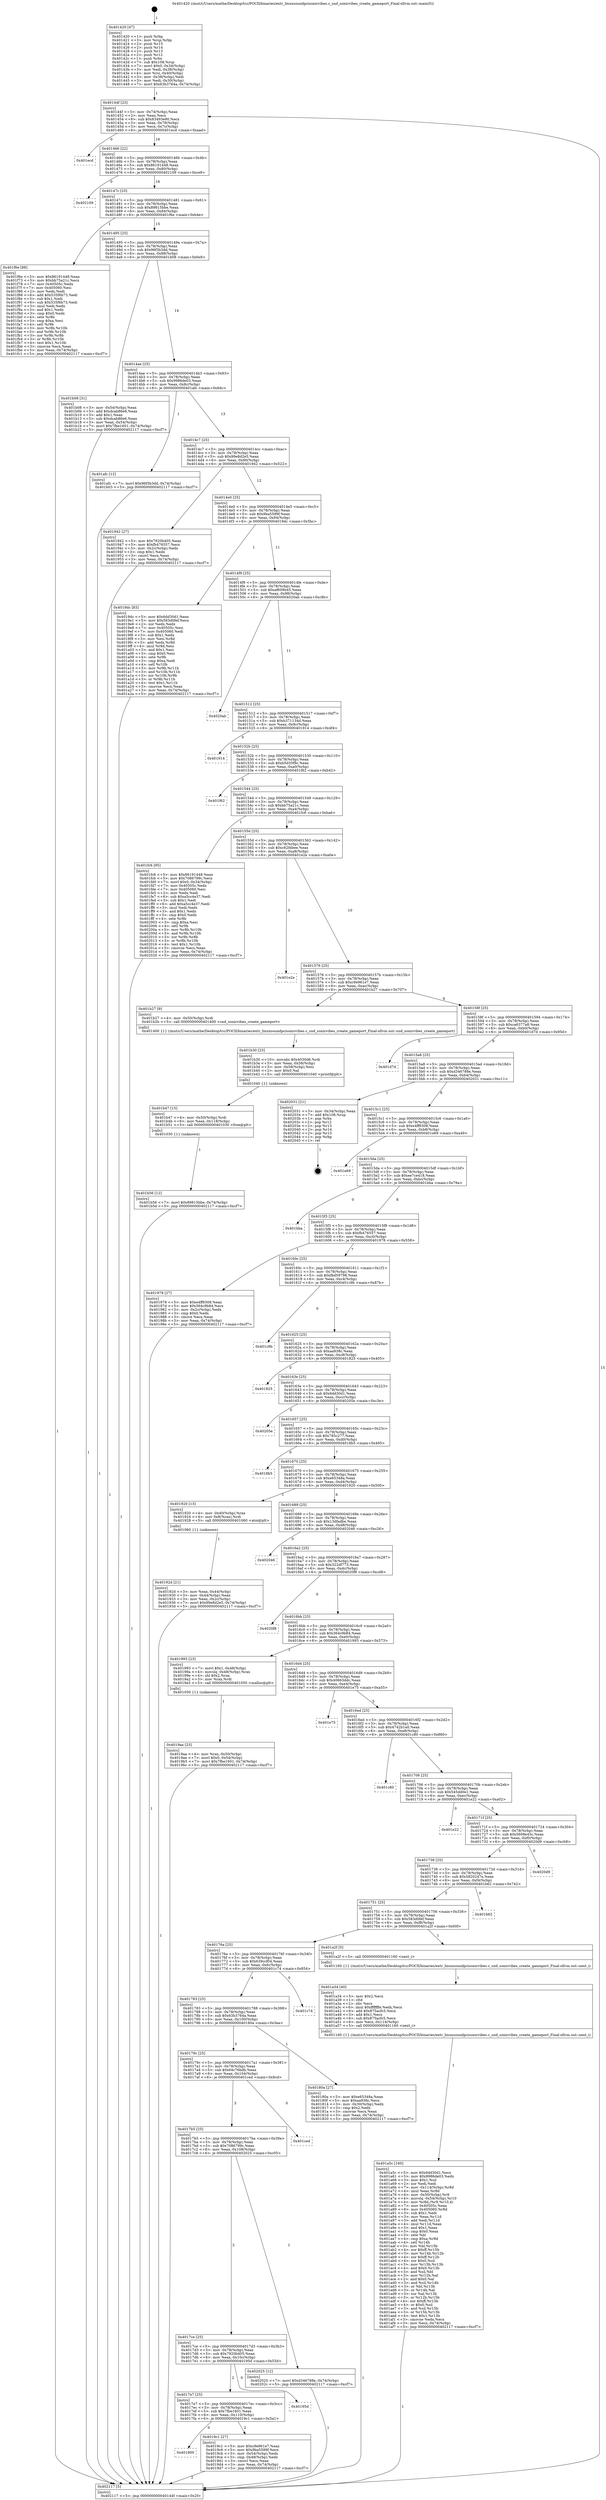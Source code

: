 digraph "0x401420" {
  label = "0x401420 (/mnt/c/Users/mathe/Desktop/tcc/POCII/binaries/extr_linuxsoundpcisonicvibes.c_snd_sonicvibes_create_gameport_Final-ollvm.out::main(0))"
  labelloc = "t"
  node[shape=record]

  Entry [label="",width=0.3,height=0.3,shape=circle,fillcolor=black,style=filled]
  "0x40144f" [label="{
     0x40144f [23]\l
     | [instrs]\l
     &nbsp;&nbsp;0x40144f \<+3\>: mov -0x74(%rbp),%eax\l
     &nbsp;&nbsp;0x401452 \<+2\>: mov %eax,%ecx\l
     &nbsp;&nbsp;0x401454 \<+6\>: sub $0x83493e90,%ecx\l
     &nbsp;&nbsp;0x40145a \<+3\>: mov %eax,-0x78(%rbp)\l
     &nbsp;&nbsp;0x40145d \<+3\>: mov %ecx,-0x7c(%rbp)\l
     &nbsp;&nbsp;0x401460 \<+6\>: je 0000000000401ecd \<main+0xaad\>\l
  }"]
  "0x401ecd" [label="{
     0x401ecd\l
  }", style=dashed]
  "0x401466" [label="{
     0x401466 [22]\l
     | [instrs]\l
     &nbsp;&nbsp;0x401466 \<+5\>: jmp 000000000040146b \<main+0x4b\>\l
     &nbsp;&nbsp;0x40146b \<+3\>: mov -0x78(%rbp),%eax\l
     &nbsp;&nbsp;0x40146e \<+5\>: sub $0x86191448,%eax\l
     &nbsp;&nbsp;0x401473 \<+3\>: mov %eax,-0x80(%rbp)\l
     &nbsp;&nbsp;0x401476 \<+6\>: je 0000000000402109 \<main+0xce9\>\l
  }"]
  Exit [label="",width=0.3,height=0.3,shape=circle,fillcolor=black,style=filled,peripheries=2]
  "0x402109" [label="{
     0x402109\l
  }", style=dashed]
  "0x40147c" [label="{
     0x40147c [25]\l
     | [instrs]\l
     &nbsp;&nbsp;0x40147c \<+5\>: jmp 0000000000401481 \<main+0x61\>\l
     &nbsp;&nbsp;0x401481 \<+3\>: mov -0x78(%rbp),%eax\l
     &nbsp;&nbsp;0x401484 \<+5\>: sub $0x89815bbe,%eax\l
     &nbsp;&nbsp;0x401489 \<+6\>: mov %eax,-0x84(%rbp)\l
     &nbsp;&nbsp;0x40148f \<+6\>: je 0000000000401f6e \<main+0xb4e\>\l
  }"]
  "0x401b56" [label="{
     0x401b56 [12]\l
     | [instrs]\l
     &nbsp;&nbsp;0x401b56 \<+7\>: movl $0x89815bbe,-0x74(%rbp)\l
     &nbsp;&nbsp;0x401b5d \<+5\>: jmp 0000000000402117 \<main+0xcf7\>\l
  }"]
  "0x401f6e" [label="{
     0x401f6e [88]\l
     | [instrs]\l
     &nbsp;&nbsp;0x401f6e \<+5\>: mov $0x86191448,%eax\l
     &nbsp;&nbsp;0x401f73 \<+5\>: mov $0xbb75a21c,%ecx\l
     &nbsp;&nbsp;0x401f78 \<+7\>: mov 0x40505c,%edx\l
     &nbsp;&nbsp;0x401f7f \<+7\>: mov 0x405060,%esi\l
     &nbsp;&nbsp;0x401f86 \<+2\>: mov %edx,%edi\l
     &nbsp;&nbsp;0x401f88 \<+6\>: add $0x535f6b73,%edi\l
     &nbsp;&nbsp;0x401f8e \<+3\>: sub $0x1,%edi\l
     &nbsp;&nbsp;0x401f91 \<+6\>: sub $0x535f6b73,%edi\l
     &nbsp;&nbsp;0x401f97 \<+3\>: imul %edi,%edx\l
     &nbsp;&nbsp;0x401f9a \<+3\>: and $0x1,%edx\l
     &nbsp;&nbsp;0x401f9d \<+3\>: cmp $0x0,%edx\l
     &nbsp;&nbsp;0x401fa0 \<+4\>: sete %r8b\l
     &nbsp;&nbsp;0x401fa4 \<+3\>: cmp $0xa,%esi\l
     &nbsp;&nbsp;0x401fa7 \<+4\>: setl %r9b\l
     &nbsp;&nbsp;0x401fab \<+3\>: mov %r8b,%r10b\l
     &nbsp;&nbsp;0x401fae \<+3\>: and %r9b,%r10b\l
     &nbsp;&nbsp;0x401fb1 \<+3\>: xor %r9b,%r8b\l
     &nbsp;&nbsp;0x401fb4 \<+3\>: or %r8b,%r10b\l
     &nbsp;&nbsp;0x401fb7 \<+4\>: test $0x1,%r10b\l
     &nbsp;&nbsp;0x401fbb \<+3\>: cmovne %ecx,%eax\l
     &nbsp;&nbsp;0x401fbe \<+3\>: mov %eax,-0x74(%rbp)\l
     &nbsp;&nbsp;0x401fc1 \<+5\>: jmp 0000000000402117 \<main+0xcf7\>\l
  }"]
  "0x401495" [label="{
     0x401495 [25]\l
     | [instrs]\l
     &nbsp;&nbsp;0x401495 \<+5\>: jmp 000000000040149a \<main+0x7a\>\l
     &nbsp;&nbsp;0x40149a \<+3\>: mov -0x78(%rbp),%eax\l
     &nbsp;&nbsp;0x40149d \<+5\>: sub $0x96f3b3dd,%eax\l
     &nbsp;&nbsp;0x4014a2 \<+6\>: mov %eax,-0x88(%rbp)\l
     &nbsp;&nbsp;0x4014a8 \<+6\>: je 0000000000401b08 \<main+0x6e8\>\l
  }"]
  "0x401b47" [label="{
     0x401b47 [15]\l
     | [instrs]\l
     &nbsp;&nbsp;0x401b47 \<+4\>: mov -0x50(%rbp),%rdi\l
     &nbsp;&nbsp;0x401b4b \<+6\>: mov %eax,-0x118(%rbp)\l
     &nbsp;&nbsp;0x401b51 \<+5\>: call 0000000000401030 \<free@plt\>\l
     | [calls]\l
     &nbsp;&nbsp;0x401030 \{1\} (unknown)\l
  }"]
  "0x401b08" [label="{
     0x401b08 [31]\l
     | [instrs]\l
     &nbsp;&nbsp;0x401b08 \<+3\>: mov -0x54(%rbp),%eax\l
     &nbsp;&nbsp;0x401b0b \<+5\>: add $0xdcab86e6,%eax\l
     &nbsp;&nbsp;0x401b10 \<+3\>: add $0x1,%eax\l
     &nbsp;&nbsp;0x401b13 \<+5\>: sub $0xdcab86e6,%eax\l
     &nbsp;&nbsp;0x401b18 \<+3\>: mov %eax,-0x54(%rbp)\l
     &nbsp;&nbsp;0x401b1b \<+7\>: movl $0x7fbe1601,-0x74(%rbp)\l
     &nbsp;&nbsp;0x401b22 \<+5\>: jmp 0000000000402117 \<main+0xcf7\>\l
  }"]
  "0x4014ae" [label="{
     0x4014ae [25]\l
     | [instrs]\l
     &nbsp;&nbsp;0x4014ae \<+5\>: jmp 00000000004014b3 \<main+0x93\>\l
     &nbsp;&nbsp;0x4014b3 \<+3\>: mov -0x78(%rbp),%eax\l
     &nbsp;&nbsp;0x4014b6 \<+5\>: sub $0x9986de03,%eax\l
     &nbsp;&nbsp;0x4014bb \<+6\>: mov %eax,-0x8c(%rbp)\l
     &nbsp;&nbsp;0x4014c1 \<+6\>: je 0000000000401afc \<main+0x6dc\>\l
  }"]
  "0x401b30" [label="{
     0x401b30 [23]\l
     | [instrs]\l
     &nbsp;&nbsp;0x401b30 \<+10\>: movabs $0x4030d6,%rdi\l
     &nbsp;&nbsp;0x401b3a \<+3\>: mov %eax,-0x58(%rbp)\l
     &nbsp;&nbsp;0x401b3d \<+3\>: mov -0x58(%rbp),%esi\l
     &nbsp;&nbsp;0x401b40 \<+2\>: mov $0x0,%al\l
     &nbsp;&nbsp;0x401b42 \<+5\>: call 0000000000401040 \<printf@plt\>\l
     | [calls]\l
     &nbsp;&nbsp;0x401040 \{1\} (unknown)\l
  }"]
  "0x401afc" [label="{
     0x401afc [12]\l
     | [instrs]\l
     &nbsp;&nbsp;0x401afc \<+7\>: movl $0x96f3b3dd,-0x74(%rbp)\l
     &nbsp;&nbsp;0x401b03 \<+5\>: jmp 0000000000402117 \<main+0xcf7\>\l
  }"]
  "0x4014c7" [label="{
     0x4014c7 [25]\l
     | [instrs]\l
     &nbsp;&nbsp;0x4014c7 \<+5\>: jmp 00000000004014cc \<main+0xac\>\l
     &nbsp;&nbsp;0x4014cc \<+3\>: mov -0x78(%rbp),%eax\l
     &nbsp;&nbsp;0x4014cf \<+5\>: sub $0x99e8d2e5,%eax\l
     &nbsp;&nbsp;0x4014d4 \<+6\>: mov %eax,-0x90(%rbp)\l
     &nbsp;&nbsp;0x4014da \<+6\>: je 0000000000401942 \<main+0x522\>\l
  }"]
  "0x401a5c" [label="{
     0x401a5c [160]\l
     | [instrs]\l
     &nbsp;&nbsp;0x401a5c \<+5\>: mov $0x6dd30d1,%ecx\l
     &nbsp;&nbsp;0x401a61 \<+5\>: mov $0x9986de03,%edx\l
     &nbsp;&nbsp;0x401a66 \<+3\>: mov $0x1,%sil\l
     &nbsp;&nbsp;0x401a69 \<+2\>: xor %edi,%edi\l
     &nbsp;&nbsp;0x401a6b \<+7\>: mov -0x114(%rbp),%r8d\l
     &nbsp;&nbsp;0x401a72 \<+4\>: imul %eax,%r8d\l
     &nbsp;&nbsp;0x401a76 \<+4\>: mov -0x50(%rbp),%r9\l
     &nbsp;&nbsp;0x401a7a \<+4\>: movslq -0x54(%rbp),%r10\l
     &nbsp;&nbsp;0x401a7e \<+4\>: mov %r8d,(%r9,%r10,4)\l
     &nbsp;&nbsp;0x401a82 \<+7\>: mov 0x40505c,%eax\l
     &nbsp;&nbsp;0x401a89 \<+8\>: mov 0x405060,%r8d\l
     &nbsp;&nbsp;0x401a91 \<+3\>: sub $0x1,%edi\l
     &nbsp;&nbsp;0x401a94 \<+3\>: mov %eax,%r11d\l
     &nbsp;&nbsp;0x401a97 \<+3\>: add %edi,%r11d\l
     &nbsp;&nbsp;0x401a9a \<+4\>: imul %r11d,%eax\l
     &nbsp;&nbsp;0x401a9e \<+3\>: and $0x1,%eax\l
     &nbsp;&nbsp;0x401aa1 \<+3\>: cmp $0x0,%eax\l
     &nbsp;&nbsp;0x401aa4 \<+3\>: sete %bl\l
     &nbsp;&nbsp;0x401aa7 \<+4\>: cmp $0xa,%r8d\l
     &nbsp;&nbsp;0x401aab \<+4\>: setl %r14b\l
     &nbsp;&nbsp;0x401aaf \<+3\>: mov %bl,%r15b\l
     &nbsp;&nbsp;0x401ab2 \<+4\>: xor $0xff,%r15b\l
     &nbsp;&nbsp;0x401ab6 \<+3\>: mov %r14b,%r12b\l
     &nbsp;&nbsp;0x401ab9 \<+4\>: xor $0xff,%r12b\l
     &nbsp;&nbsp;0x401abd \<+4\>: xor $0x0,%sil\l
     &nbsp;&nbsp;0x401ac1 \<+3\>: mov %r15b,%r13b\l
     &nbsp;&nbsp;0x401ac4 \<+4\>: and $0x0,%r13b\l
     &nbsp;&nbsp;0x401ac8 \<+3\>: and %sil,%bl\l
     &nbsp;&nbsp;0x401acb \<+3\>: mov %r12b,%al\l
     &nbsp;&nbsp;0x401ace \<+2\>: and $0x0,%al\l
     &nbsp;&nbsp;0x401ad0 \<+3\>: and %sil,%r14b\l
     &nbsp;&nbsp;0x401ad3 \<+3\>: or %bl,%r13b\l
     &nbsp;&nbsp;0x401ad6 \<+3\>: or %r14b,%al\l
     &nbsp;&nbsp;0x401ad9 \<+3\>: xor %al,%r13b\l
     &nbsp;&nbsp;0x401adc \<+3\>: or %r12b,%r15b\l
     &nbsp;&nbsp;0x401adf \<+4\>: xor $0xff,%r15b\l
     &nbsp;&nbsp;0x401ae3 \<+4\>: or $0x0,%sil\l
     &nbsp;&nbsp;0x401ae7 \<+3\>: and %sil,%r15b\l
     &nbsp;&nbsp;0x401aea \<+3\>: or %r15b,%r13b\l
     &nbsp;&nbsp;0x401aed \<+4\>: test $0x1,%r13b\l
     &nbsp;&nbsp;0x401af1 \<+3\>: cmovne %edx,%ecx\l
     &nbsp;&nbsp;0x401af4 \<+3\>: mov %ecx,-0x74(%rbp)\l
     &nbsp;&nbsp;0x401af7 \<+5\>: jmp 0000000000402117 \<main+0xcf7\>\l
  }"]
  "0x401942" [label="{
     0x401942 [27]\l
     | [instrs]\l
     &nbsp;&nbsp;0x401942 \<+5\>: mov $0x7920b405,%eax\l
     &nbsp;&nbsp;0x401947 \<+5\>: mov $0xfb476557,%ecx\l
     &nbsp;&nbsp;0x40194c \<+3\>: mov -0x2c(%rbp),%edx\l
     &nbsp;&nbsp;0x40194f \<+3\>: cmp $0x1,%edx\l
     &nbsp;&nbsp;0x401952 \<+3\>: cmovl %ecx,%eax\l
     &nbsp;&nbsp;0x401955 \<+3\>: mov %eax,-0x74(%rbp)\l
     &nbsp;&nbsp;0x401958 \<+5\>: jmp 0000000000402117 \<main+0xcf7\>\l
  }"]
  "0x4014e0" [label="{
     0x4014e0 [25]\l
     | [instrs]\l
     &nbsp;&nbsp;0x4014e0 \<+5\>: jmp 00000000004014e5 \<main+0xc5\>\l
     &nbsp;&nbsp;0x4014e5 \<+3\>: mov -0x78(%rbp),%eax\l
     &nbsp;&nbsp;0x4014e8 \<+5\>: sub $0x9ba5599f,%eax\l
     &nbsp;&nbsp;0x4014ed \<+6\>: mov %eax,-0x94(%rbp)\l
     &nbsp;&nbsp;0x4014f3 \<+6\>: je 00000000004019dc \<main+0x5bc\>\l
  }"]
  "0x401a34" [label="{
     0x401a34 [40]\l
     | [instrs]\l
     &nbsp;&nbsp;0x401a34 \<+5\>: mov $0x2,%ecx\l
     &nbsp;&nbsp;0x401a39 \<+1\>: cltd\l
     &nbsp;&nbsp;0x401a3a \<+2\>: idiv %ecx\l
     &nbsp;&nbsp;0x401a3c \<+6\>: imul $0xfffffffe,%edx,%ecx\l
     &nbsp;&nbsp;0x401a42 \<+6\>: add $0x875acfc5,%ecx\l
     &nbsp;&nbsp;0x401a48 \<+3\>: add $0x1,%ecx\l
     &nbsp;&nbsp;0x401a4b \<+6\>: sub $0x875acfc5,%ecx\l
     &nbsp;&nbsp;0x401a51 \<+6\>: mov %ecx,-0x114(%rbp)\l
     &nbsp;&nbsp;0x401a57 \<+5\>: call 0000000000401160 \<next_i\>\l
     | [calls]\l
     &nbsp;&nbsp;0x401160 \{1\} (/mnt/c/Users/mathe/Desktop/tcc/POCII/binaries/extr_linuxsoundpcisonicvibes.c_snd_sonicvibes_create_gameport_Final-ollvm.out::next_i)\l
  }"]
  "0x4019dc" [label="{
     0x4019dc [83]\l
     | [instrs]\l
     &nbsp;&nbsp;0x4019dc \<+5\>: mov $0x6dd30d1,%eax\l
     &nbsp;&nbsp;0x4019e1 \<+5\>: mov $0x583d0fef,%ecx\l
     &nbsp;&nbsp;0x4019e6 \<+2\>: xor %edx,%edx\l
     &nbsp;&nbsp;0x4019e8 \<+7\>: mov 0x40505c,%esi\l
     &nbsp;&nbsp;0x4019ef \<+7\>: mov 0x405060,%edi\l
     &nbsp;&nbsp;0x4019f6 \<+3\>: sub $0x1,%edx\l
     &nbsp;&nbsp;0x4019f9 \<+3\>: mov %esi,%r8d\l
     &nbsp;&nbsp;0x4019fc \<+3\>: add %edx,%r8d\l
     &nbsp;&nbsp;0x4019ff \<+4\>: imul %r8d,%esi\l
     &nbsp;&nbsp;0x401a03 \<+3\>: and $0x1,%esi\l
     &nbsp;&nbsp;0x401a06 \<+3\>: cmp $0x0,%esi\l
     &nbsp;&nbsp;0x401a09 \<+4\>: sete %r9b\l
     &nbsp;&nbsp;0x401a0d \<+3\>: cmp $0xa,%edi\l
     &nbsp;&nbsp;0x401a10 \<+4\>: setl %r10b\l
     &nbsp;&nbsp;0x401a14 \<+3\>: mov %r9b,%r11b\l
     &nbsp;&nbsp;0x401a17 \<+3\>: and %r10b,%r11b\l
     &nbsp;&nbsp;0x401a1a \<+3\>: xor %r10b,%r9b\l
     &nbsp;&nbsp;0x401a1d \<+3\>: or %r9b,%r11b\l
     &nbsp;&nbsp;0x401a20 \<+4\>: test $0x1,%r11b\l
     &nbsp;&nbsp;0x401a24 \<+3\>: cmovne %ecx,%eax\l
     &nbsp;&nbsp;0x401a27 \<+3\>: mov %eax,-0x74(%rbp)\l
     &nbsp;&nbsp;0x401a2a \<+5\>: jmp 0000000000402117 \<main+0xcf7\>\l
  }"]
  "0x4014f9" [label="{
     0x4014f9 [25]\l
     | [instrs]\l
     &nbsp;&nbsp;0x4014f9 \<+5\>: jmp 00000000004014fe \<main+0xde\>\l
     &nbsp;&nbsp;0x4014fe \<+3\>: mov -0x78(%rbp),%eax\l
     &nbsp;&nbsp;0x401501 \<+5\>: sub $0xaf609b45,%eax\l
     &nbsp;&nbsp;0x401506 \<+6\>: mov %eax,-0x98(%rbp)\l
     &nbsp;&nbsp;0x40150c \<+6\>: je 00000000004020ab \<main+0xc8b\>\l
  }"]
  "0x401800" [label="{
     0x401800\l
  }", style=dashed]
  "0x4020ab" [label="{
     0x4020ab\l
  }", style=dashed]
  "0x401512" [label="{
     0x401512 [25]\l
     | [instrs]\l
     &nbsp;&nbsp;0x401512 \<+5\>: jmp 0000000000401517 \<main+0xf7\>\l
     &nbsp;&nbsp;0x401517 \<+3\>: mov -0x78(%rbp),%eax\l
     &nbsp;&nbsp;0x40151a \<+5\>: sub $0xb371134d,%eax\l
     &nbsp;&nbsp;0x40151f \<+6\>: mov %eax,-0x9c(%rbp)\l
     &nbsp;&nbsp;0x401525 \<+6\>: je 0000000000401914 \<main+0x4f4\>\l
  }"]
  "0x4019c1" [label="{
     0x4019c1 [27]\l
     | [instrs]\l
     &nbsp;&nbsp;0x4019c1 \<+5\>: mov $0xc9e961e7,%eax\l
     &nbsp;&nbsp;0x4019c6 \<+5\>: mov $0x9ba5599f,%ecx\l
     &nbsp;&nbsp;0x4019cb \<+3\>: mov -0x54(%rbp),%edx\l
     &nbsp;&nbsp;0x4019ce \<+3\>: cmp -0x48(%rbp),%edx\l
     &nbsp;&nbsp;0x4019d1 \<+3\>: cmovl %ecx,%eax\l
     &nbsp;&nbsp;0x4019d4 \<+3\>: mov %eax,-0x74(%rbp)\l
     &nbsp;&nbsp;0x4019d7 \<+5\>: jmp 0000000000402117 \<main+0xcf7\>\l
  }"]
  "0x401914" [label="{
     0x401914\l
  }", style=dashed]
  "0x40152b" [label="{
     0x40152b [25]\l
     | [instrs]\l
     &nbsp;&nbsp;0x40152b \<+5\>: jmp 0000000000401530 \<main+0x110\>\l
     &nbsp;&nbsp;0x401530 \<+3\>: mov -0x78(%rbp),%eax\l
     &nbsp;&nbsp;0x401533 \<+5\>: sub $0xb5d35f9c,%eax\l
     &nbsp;&nbsp;0x401538 \<+6\>: mov %eax,-0xa0(%rbp)\l
     &nbsp;&nbsp;0x40153e \<+6\>: je 0000000000401f62 \<main+0xb42\>\l
  }"]
  "0x4017e7" [label="{
     0x4017e7 [25]\l
     | [instrs]\l
     &nbsp;&nbsp;0x4017e7 \<+5\>: jmp 00000000004017ec \<main+0x3cc\>\l
     &nbsp;&nbsp;0x4017ec \<+3\>: mov -0x78(%rbp),%eax\l
     &nbsp;&nbsp;0x4017ef \<+5\>: sub $0x7fbe1601,%eax\l
     &nbsp;&nbsp;0x4017f4 \<+6\>: mov %eax,-0x110(%rbp)\l
     &nbsp;&nbsp;0x4017fa \<+6\>: je 00000000004019c1 \<main+0x5a1\>\l
  }"]
  "0x401f62" [label="{
     0x401f62\l
  }", style=dashed]
  "0x401544" [label="{
     0x401544 [25]\l
     | [instrs]\l
     &nbsp;&nbsp;0x401544 \<+5\>: jmp 0000000000401549 \<main+0x129\>\l
     &nbsp;&nbsp;0x401549 \<+3\>: mov -0x78(%rbp),%eax\l
     &nbsp;&nbsp;0x40154c \<+5\>: sub $0xbb75a21c,%eax\l
     &nbsp;&nbsp;0x401551 \<+6\>: mov %eax,-0xa4(%rbp)\l
     &nbsp;&nbsp;0x401557 \<+6\>: je 0000000000401fc6 \<main+0xba6\>\l
  }"]
  "0x40195d" [label="{
     0x40195d\l
  }", style=dashed]
  "0x401fc6" [label="{
     0x401fc6 [95]\l
     | [instrs]\l
     &nbsp;&nbsp;0x401fc6 \<+5\>: mov $0x86191448,%eax\l
     &nbsp;&nbsp;0x401fcb \<+5\>: mov $0x7086799c,%ecx\l
     &nbsp;&nbsp;0x401fd0 \<+7\>: movl $0x0,-0x34(%rbp)\l
     &nbsp;&nbsp;0x401fd7 \<+7\>: mov 0x40505c,%edx\l
     &nbsp;&nbsp;0x401fde \<+7\>: mov 0x405060,%esi\l
     &nbsp;&nbsp;0x401fe5 \<+2\>: mov %edx,%edi\l
     &nbsp;&nbsp;0x401fe7 \<+6\>: sub $0xa5cc4e37,%edi\l
     &nbsp;&nbsp;0x401fed \<+3\>: sub $0x1,%edi\l
     &nbsp;&nbsp;0x401ff0 \<+6\>: add $0xa5cc4e37,%edi\l
     &nbsp;&nbsp;0x401ff6 \<+3\>: imul %edi,%edx\l
     &nbsp;&nbsp;0x401ff9 \<+3\>: and $0x1,%edx\l
     &nbsp;&nbsp;0x401ffc \<+3\>: cmp $0x0,%edx\l
     &nbsp;&nbsp;0x401fff \<+4\>: sete %r8b\l
     &nbsp;&nbsp;0x402003 \<+3\>: cmp $0xa,%esi\l
     &nbsp;&nbsp;0x402006 \<+4\>: setl %r9b\l
     &nbsp;&nbsp;0x40200a \<+3\>: mov %r8b,%r10b\l
     &nbsp;&nbsp;0x40200d \<+3\>: and %r9b,%r10b\l
     &nbsp;&nbsp;0x402010 \<+3\>: xor %r9b,%r8b\l
     &nbsp;&nbsp;0x402013 \<+3\>: or %r8b,%r10b\l
     &nbsp;&nbsp;0x402016 \<+4\>: test $0x1,%r10b\l
     &nbsp;&nbsp;0x40201a \<+3\>: cmovne %ecx,%eax\l
     &nbsp;&nbsp;0x40201d \<+3\>: mov %eax,-0x74(%rbp)\l
     &nbsp;&nbsp;0x402020 \<+5\>: jmp 0000000000402117 \<main+0xcf7\>\l
  }"]
  "0x40155d" [label="{
     0x40155d [25]\l
     | [instrs]\l
     &nbsp;&nbsp;0x40155d \<+5\>: jmp 0000000000401562 \<main+0x142\>\l
     &nbsp;&nbsp;0x401562 \<+3\>: mov -0x78(%rbp),%eax\l
     &nbsp;&nbsp;0x401565 \<+5\>: sub $0xc62fdbee,%eax\l
     &nbsp;&nbsp;0x40156a \<+6\>: mov %eax,-0xa8(%rbp)\l
     &nbsp;&nbsp;0x401570 \<+6\>: je 0000000000401e2e \<main+0xa0e\>\l
  }"]
  "0x4017ce" [label="{
     0x4017ce [25]\l
     | [instrs]\l
     &nbsp;&nbsp;0x4017ce \<+5\>: jmp 00000000004017d3 \<main+0x3b3\>\l
     &nbsp;&nbsp;0x4017d3 \<+3\>: mov -0x78(%rbp),%eax\l
     &nbsp;&nbsp;0x4017d6 \<+5\>: sub $0x7920b405,%eax\l
     &nbsp;&nbsp;0x4017db \<+6\>: mov %eax,-0x10c(%rbp)\l
     &nbsp;&nbsp;0x4017e1 \<+6\>: je 000000000040195d \<main+0x53d\>\l
  }"]
  "0x401e2e" [label="{
     0x401e2e\l
  }", style=dashed]
  "0x401576" [label="{
     0x401576 [25]\l
     | [instrs]\l
     &nbsp;&nbsp;0x401576 \<+5\>: jmp 000000000040157b \<main+0x15b\>\l
     &nbsp;&nbsp;0x40157b \<+3\>: mov -0x78(%rbp),%eax\l
     &nbsp;&nbsp;0x40157e \<+5\>: sub $0xc9e961e7,%eax\l
     &nbsp;&nbsp;0x401583 \<+6\>: mov %eax,-0xac(%rbp)\l
     &nbsp;&nbsp;0x401589 \<+6\>: je 0000000000401b27 \<main+0x707\>\l
  }"]
  "0x402025" [label="{
     0x402025 [12]\l
     | [instrs]\l
     &nbsp;&nbsp;0x402025 \<+7\>: movl $0xd346788e,-0x74(%rbp)\l
     &nbsp;&nbsp;0x40202c \<+5\>: jmp 0000000000402117 \<main+0xcf7\>\l
  }"]
  "0x401b27" [label="{
     0x401b27 [9]\l
     | [instrs]\l
     &nbsp;&nbsp;0x401b27 \<+4\>: mov -0x50(%rbp),%rdi\l
     &nbsp;&nbsp;0x401b2b \<+5\>: call 0000000000401400 \<snd_sonicvibes_create_gameport\>\l
     | [calls]\l
     &nbsp;&nbsp;0x401400 \{1\} (/mnt/c/Users/mathe/Desktop/tcc/POCII/binaries/extr_linuxsoundpcisonicvibes.c_snd_sonicvibes_create_gameport_Final-ollvm.out::snd_sonicvibes_create_gameport)\l
  }"]
  "0x40158f" [label="{
     0x40158f [25]\l
     | [instrs]\l
     &nbsp;&nbsp;0x40158f \<+5\>: jmp 0000000000401594 \<main+0x174\>\l
     &nbsp;&nbsp;0x401594 \<+3\>: mov -0x78(%rbp),%eax\l
     &nbsp;&nbsp;0x401597 \<+5\>: sub $0xca6377a8,%eax\l
     &nbsp;&nbsp;0x40159c \<+6\>: mov %eax,-0xb0(%rbp)\l
     &nbsp;&nbsp;0x4015a2 \<+6\>: je 0000000000401d7d \<main+0x95d\>\l
  }"]
  "0x4017b5" [label="{
     0x4017b5 [25]\l
     | [instrs]\l
     &nbsp;&nbsp;0x4017b5 \<+5\>: jmp 00000000004017ba \<main+0x39a\>\l
     &nbsp;&nbsp;0x4017ba \<+3\>: mov -0x78(%rbp),%eax\l
     &nbsp;&nbsp;0x4017bd \<+5\>: sub $0x7086799c,%eax\l
     &nbsp;&nbsp;0x4017c2 \<+6\>: mov %eax,-0x108(%rbp)\l
     &nbsp;&nbsp;0x4017c8 \<+6\>: je 0000000000402025 \<main+0xc05\>\l
  }"]
  "0x401d7d" [label="{
     0x401d7d\l
  }", style=dashed]
  "0x4015a8" [label="{
     0x4015a8 [25]\l
     | [instrs]\l
     &nbsp;&nbsp;0x4015a8 \<+5\>: jmp 00000000004015ad \<main+0x18d\>\l
     &nbsp;&nbsp;0x4015ad \<+3\>: mov -0x78(%rbp),%eax\l
     &nbsp;&nbsp;0x4015b0 \<+5\>: sub $0xd346788e,%eax\l
     &nbsp;&nbsp;0x4015b5 \<+6\>: mov %eax,-0xb4(%rbp)\l
     &nbsp;&nbsp;0x4015bb \<+6\>: je 0000000000402031 \<main+0xc11\>\l
  }"]
  "0x401ced" [label="{
     0x401ced\l
  }", style=dashed]
  "0x402031" [label="{
     0x402031 [21]\l
     | [instrs]\l
     &nbsp;&nbsp;0x402031 \<+3\>: mov -0x34(%rbp),%eax\l
     &nbsp;&nbsp;0x402034 \<+7\>: add $0x108,%rsp\l
     &nbsp;&nbsp;0x40203b \<+1\>: pop %rbx\l
     &nbsp;&nbsp;0x40203c \<+2\>: pop %r12\l
     &nbsp;&nbsp;0x40203e \<+2\>: pop %r13\l
     &nbsp;&nbsp;0x402040 \<+2\>: pop %r14\l
     &nbsp;&nbsp;0x402042 \<+2\>: pop %r15\l
     &nbsp;&nbsp;0x402044 \<+1\>: pop %rbp\l
     &nbsp;&nbsp;0x402045 \<+1\>: ret\l
  }"]
  "0x4015c1" [label="{
     0x4015c1 [25]\l
     | [instrs]\l
     &nbsp;&nbsp;0x4015c1 \<+5\>: jmp 00000000004015c6 \<main+0x1a6\>\l
     &nbsp;&nbsp;0x4015c6 \<+3\>: mov -0x78(%rbp),%eax\l
     &nbsp;&nbsp;0x4015c9 \<+5\>: sub $0xe4ff9308,%eax\l
     &nbsp;&nbsp;0x4015ce \<+6\>: mov %eax,-0xb8(%rbp)\l
     &nbsp;&nbsp;0x4015d4 \<+6\>: je 0000000000401e69 \<main+0xa49\>\l
  }"]
  "0x4019aa" [label="{
     0x4019aa [23]\l
     | [instrs]\l
     &nbsp;&nbsp;0x4019aa \<+4\>: mov %rax,-0x50(%rbp)\l
     &nbsp;&nbsp;0x4019ae \<+7\>: movl $0x0,-0x54(%rbp)\l
     &nbsp;&nbsp;0x4019b5 \<+7\>: movl $0x7fbe1601,-0x74(%rbp)\l
     &nbsp;&nbsp;0x4019bc \<+5\>: jmp 0000000000402117 \<main+0xcf7\>\l
  }"]
  "0x401e69" [label="{
     0x401e69\l
  }", style=dashed]
  "0x4015da" [label="{
     0x4015da [25]\l
     | [instrs]\l
     &nbsp;&nbsp;0x4015da \<+5\>: jmp 00000000004015df \<main+0x1bf\>\l
     &nbsp;&nbsp;0x4015df \<+3\>: mov -0x78(%rbp),%eax\l
     &nbsp;&nbsp;0x4015e2 \<+5\>: sub $0xee7ce418,%eax\l
     &nbsp;&nbsp;0x4015e7 \<+6\>: mov %eax,-0xbc(%rbp)\l
     &nbsp;&nbsp;0x4015ed \<+6\>: je 0000000000401bba \<main+0x79a\>\l
  }"]
  "0x40192d" [label="{
     0x40192d [21]\l
     | [instrs]\l
     &nbsp;&nbsp;0x40192d \<+3\>: mov %eax,-0x44(%rbp)\l
     &nbsp;&nbsp;0x401930 \<+3\>: mov -0x44(%rbp),%eax\l
     &nbsp;&nbsp;0x401933 \<+3\>: mov %eax,-0x2c(%rbp)\l
     &nbsp;&nbsp;0x401936 \<+7\>: movl $0x99e8d2e5,-0x74(%rbp)\l
     &nbsp;&nbsp;0x40193d \<+5\>: jmp 0000000000402117 \<main+0xcf7\>\l
  }"]
  "0x401bba" [label="{
     0x401bba\l
  }", style=dashed]
  "0x4015f3" [label="{
     0x4015f3 [25]\l
     | [instrs]\l
     &nbsp;&nbsp;0x4015f3 \<+5\>: jmp 00000000004015f8 \<main+0x1d8\>\l
     &nbsp;&nbsp;0x4015f8 \<+3\>: mov -0x78(%rbp),%eax\l
     &nbsp;&nbsp;0x4015fb \<+5\>: sub $0xfb476557,%eax\l
     &nbsp;&nbsp;0x401600 \<+6\>: mov %eax,-0xc0(%rbp)\l
     &nbsp;&nbsp;0x401606 \<+6\>: je 0000000000401978 \<main+0x558\>\l
  }"]
  "0x401420" [label="{
     0x401420 [47]\l
     | [instrs]\l
     &nbsp;&nbsp;0x401420 \<+1\>: push %rbp\l
     &nbsp;&nbsp;0x401421 \<+3\>: mov %rsp,%rbp\l
     &nbsp;&nbsp;0x401424 \<+2\>: push %r15\l
     &nbsp;&nbsp;0x401426 \<+2\>: push %r14\l
     &nbsp;&nbsp;0x401428 \<+2\>: push %r13\l
     &nbsp;&nbsp;0x40142a \<+2\>: push %r12\l
     &nbsp;&nbsp;0x40142c \<+1\>: push %rbx\l
     &nbsp;&nbsp;0x40142d \<+7\>: sub $0x108,%rsp\l
     &nbsp;&nbsp;0x401434 \<+7\>: movl $0x0,-0x34(%rbp)\l
     &nbsp;&nbsp;0x40143b \<+3\>: mov %edi,-0x38(%rbp)\l
     &nbsp;&nbsp;0x40143e \<+4\>: mov %rsi,-0x40(%rbp)\l
     &nbsp;&nbsp;0x401442 \<+3\>: mov -0x38(%rbp),%edi\l
     &nbsp;&nbsp;0x401445 \<+3\>: mov %edi,-0x30(%rbp)\l
     &nbsp;&nbsp;0x401448 \<+7\>: movl $0x63b3764a,-0x74(%rbp)\l
  }"]
  "0x401978" [label="{
     0x401978 [27]\l
     | [instrs]\l
     &nbsp;&nbsp;0x401978 \<+5\>: mov $0xe4ff9308,%eax\l
     &nbsp;&nbsp;0x40197d \<+5\>: mov $0x364c9b84,%ecx\l
     &nbsp;&nbsp;0x401982 \<+3\>: mov -0x2c(%rbp),%edx\l
     &nbsp;&nbsp;0x401985 \<+3\>: cmp $0x0,%edx\l
     &nbsp;&nbsp;0x401988 \<+3\>: cmove %ecx,%eax\l
     &nbsp;&nbsp;0x40198b \<+3\>: mov %eax,-0x74(%rbp)\l
     &nbsp;&nbsp;0x40198e \<+5\>: jmp 0000000000402117 \<main+0xcf7\>\l
  }"]
  "0x40160c" [label="{
     0x40160c [25]\l
     | [instrs]\l
     &nbsp;&nbsp;0x40160c \<+5\>: jmp 0000000000401611 \<main+0x1f1\>\l
     &nbsp;&nbsp;0x401611 \<+3\>: mov -0x78(%rbp),%eax\l
     &nbsp;&nbsp;0x401614 \<+5\>: sub $0xfbd59798,%eax\l
     &nbsp;&nbsp;0x401619 \<+6\>: mov %eax,-0xc4(%rbp)\l
     &nbsp;&nbsp;0x40161f \<+6\>: je 0000000000401c9b \<main+0x87b\>\l
  }"]
  "0x402117" [label="{
     0x402117 [5]\l
     | [instrs]\l
     &nbsp;&nbsp;0x402117 \<+5\>: jmp 000000000040144f \<main+0x2f\>\l
  }"]
  "0x401c9b" [label="{
     0x401c9b\l
  }", style=dashed]
  "0x401625" [label="{
     0x401625 [25]\l
     | [instrs]\l
     &nbsp;&nbsp;0x401625 \<+5\>: jmp 000000000040162a \<main+0x20a\>\l
     &nbsp;&nbsp;0x40162a \<+3\>: mov -0x78(%rbp),%eax\l
     &nbsp;&nbsp;0x40162d \<+5\>: sub $0xaa938c,%eax\l
     &nbsp;&nbsp;0x401632 \<+6\>: mov %eax,-0xc8(%rbp)\l
     &nbsp;&nbsp;0x401638 \<+6\>: je 0000000000401825 \<main+0x405\>\l
  }"]
  "0x40179c" [label="{
     0x40179c [25]\l
     | [instrs]\l
     &nbsp;&nbsp;0x40179c \<+5\>: jmp 00000000004017a1 \<main+0x381\>\l
     &nbsp;&nbsp;0x4017a1 \<+3\>: mov -0x78(%rbp),%eax\l
     &nbsp;&nbsp;0x4017a4 \<+5\>: sub $0x64c76bdb,%eax\l
     &nbsp;&nbsp;0x4017a9 \<+6\>: mov %eax,-0x104(%rbp)\l
     &nbsp;&nbsp;0x4017af \<+6\>: je 0000000000401ced \<main+0x8cd\>\l
  }"]
  "0x401825" [label="{
     0x401825\l
  }", style=dashed]
  "0x40163e" [label="{
     0x40163e [25]\l
     | [instrs]\l
     &nbsp;&nbsp;0x40163e \<+5\>: jmp 0000000000401643 \<main+0x223\>\l
     &nbsp;&nbsp;0x401643 \<+3\>: mov -0x78(%rbp),%eax\l
     &nbsp;&nbsp;0x401646 \<+5\>: sub $0x6dd30d1,%eax\l
     &nbsp;&nbsp;0x40164b \<+6\>: mov %eax,-0xcc(%rbp)\l
     &nbsp;&nbsp;0x401651 \<+6\>: je 000000000040205e \<main+0xc3e\>\l
  }"]
  "0x40180a" [label="{
     0x40180a [27]\l
     | [instrs]\l
     &nbsp;&nbsp;0x40180a \<+5\>: mov $0xe65348a,%eax\l
     &nbsp;&nbsp;0x40180f \<+5\>: mov $0xaa938c,%ecx\l
     &nbsp;&nbsp;0x401814 \<+3\>: mov -0x30(%rbp),%edx\l
     &nbsp;&nbsp;0x401817 \<+3\>: cmp $0x2,%edx\l
     &nbsp;&nbsp;0x40181a \<+3\>: cmovne %ecx,%eax\l
     &nbsp;&nbsp;0x40181d \<+3\>: mov %eax,-0x74(%rbp)\l
     &nbsp;&nbsp;0x401820 \<+5\>: jmp 0000000000402117 \<main+0xcf7\>\l
  }"]
  "0x40205e" [label="{
     0x40205e\l
  }", style=dashed]
  "0x401657" [label="{
     0x401657 [25]\l
     | [instrs]\l
     &nbsp;&nbsp;0x401657 \<+5\>: jmp 000000000040165c \<main+0x23c\>\l
     &nbsp;&nbsp;0x40165c \<+3\>: mov -0x78(%rbp),%eax\l
     &nbsp;&nbsp;0x40165f \<+5\>: sub $0x785c277,%eax\l
     &nbsp;&nbsp;0x401664 \<+6\>: mov %eax,-0xd0(%rbp)\l
     &nbsp;&nbsp;0x40166a \<+6\>: je 00000000004018b5 \<main+0x495\>\l
  }"]
  "0x401783" [label="{
     0x401783 [25]\l
     | [instrs]\l
     &nbsp;&nbsp;0x401783 \<+5\>: jmp 0000000000401788 \<main+0x368\>\l
     &nbsp;&nbsp;0x401788 \<+3\>: mov -0x78(%rbp),%eax\l
     &nbsp;&nbsp;0x40178b \<+5\>: sub $0x63b3764a,%eax\l
     &nbsp;&nbsp;0x401790 \<+6\>: mov %eax,-0x100(%rbp)\l
     &nbsp;&nbsp;0x401796 \<+6\>: je 000000000040180a \<main+0x3ea\>\l
  }"]
  "0x4018b5" [label="{
     0x4018b5\l
  }", style=dashed]
  "0x401670" [label="{
     0x401670 [25]\l
     | [instrs]\l
     &nbsp;&nbsp;0x401670 \<+5\>: jmp 0000000000401675 \<main+0x255\>\l
     &nbsp;&nbsp;0x401675 \<+3\>: mov -0x78(%rbp),%eax\l
     &nbsp;&nbsp;0x401678 \<+5\>: sub $0xe65348a,%eax\l
     &nbsp;&nbsp;0x40167d \<+6\>: mov %eax,-0xd4(%rbp)\l
     &nbsp;&nbsp;0x401683 \<+6\>: je 0000000000401920 \<main+0x500\>\l
  }"]
  "0x401c74" [label="{
     0x401c74\l
  }", style=dashed]
  "0x401920" [label="{
     0x401920 [13]\l
     | [instrs]\l
     &nbsp;&nbsp;0x401920 \<+4\>: mov -0x40(%rbp),%rax\l
     &nbsp;&nbsp;0x401924 \<+4\>: mov 0x8(%rax),%rdi\l
     &nbsp;&nbsp;0x401928 \<+5\>: call 0000000000401060 \<atoi@plt\>\l
     | [calls]\l
     &nbsp;&nbsp;0x401060 \{1\} (unknown)\l
  }"]
  "0x401689" [label="{
     0x401689 [25]\l
     | [instrs]\l
     &nbsp;&nbsp;0x401689 \<+5\>: jmp 000000000040168e \<main+0x26e\>\l
     &nbsp;&nbsp;0x40168e \<+3\>: mov -0x78(%rbp),%eax\l
     &nbsp;&nbsp;0x401691 \<+5\>: sub $0x13dfadbe,%eax\l
     &nbsp;&nbsp;0x401696 \<+6\>: mov %eax,-0xd8(%rbp)\l
     &nbsp;&nbsp;0x40169c \<+6\>: je 0000000000402046 \<main+0xc26\>\l
  }"]
  "0x40176a" [label="{
     0x40176a [25]\l
     | [instrs]\l
     &nbsp;&nbsp;0x40176a \<+5\>: jmp 000000000040176f \<main+0x34f\>\l
     &nbsp;&nbsp;0x40176f \<+3\>: mov -0x78(%rbp),%eax\l
     &nbsp;&nbsp;0x401772 \<+5\>: sub $0x639ccf04,%eax\l
     &nbsp;&nbsp;0x401777 \<+6\>: mov %eax,-0xfc(%rbp)\l
     &nbsp;&nbsp;0x40177d \<+6\>: je 0000000000401c74 \<main+0x854\>\l
  }"]
  "0x402046" [label="{
     0x402046\l
  }", style=dashed]
  "0x4016a2" [label="{
     0x4016a2 [25]\l
     | [instrs]\l
     &nbsp;&nbsp;0x4016a2 \<+5\>: jmp 00000000004016a7 \<main+0x287\>\l
     &nbsp;&nbsp;0x4016a7 \<+3\>: mov -0x78(%rbp),%eax\l
     &nbsp;&nbsp;0x4016aa \<+5\>: sub $0x322df773,%eax\l
     &nbsp;&nbsp;0x4016af \<+6\>: mov %eax,-0xdc(%rbp)\l
     &nbsp;&nbsp;0x4016b5 \<+6\>: je 00000000004020f8 \<main+0xcd8\>\l
  }"]
  "0x401a2f" [label="{
     0x401a2f [5]\l
     | [instrs]\l
     &nbsp;&nbsp;0x401a2f \<+5\>: call 0000000000401160 \<next_i\>\l
     | [calls]\l
     &nbsp;&nbsp;0x401160 \{1\} (/mnt/c/Users/mathe/Desktop/tcc/POCII/binaries/extr_linuxsoundpcisonicvibes.c_snd_sonicvibes_create_gameport_Final-ollvm.out::next_i)\l
  }"]
  "0x4020f8" [label="{
     0x4020f8\l
  }", style=dashed]
  "0x4016bb" [label="{
     0x4016bb [25]\l
     | [instrs]\l
     &nbsp;&nbsp;0x4016bb \<+5\>: jmp 00000000004016c0 \<main+0x2a0\>\l
     &nbsp;&nbsp;0x4016c0 \<+3\>: mov -0x78(%rbp),%eax\l
     &nbsp;&nbsp;0x4016c3 \<+5\>: sub $0x364c9b84,%eax\l
     &nbsp;&nbsp;0x4016c8 \<+6\>: mov %eax,-0xe0(%rbp)\l
     &nbsp;&nbsp;0x4016ce \<+6\>: je 0000000000401993 \<main+0x573\>\l
  }"]
  "0x401751" [label="{
     0x401751 [25]\l
     | [instrs]\l
     &nbsp;&nbsp;0x401751 \<+5\>: jmp 0000000000401756 \<main+0x336\>\l
     &nbsp;&nbsp;0x401756 \<+3\>: mov -0x78(%rbp),%eax\l
     &nbsp;&nbsp;0x401759 \<+5\>: sub $0x583d0fef,%eax\l
     &nbsp;&nbsp;0x40175e \<+6\>: mov %eax,-0xf8(%rbp)\l
     &nbsp;&nbsp;0x401764 \<+6\>: je 0000000000401a2f \<main+0x60f\>\l
  }"]
  "0x401993" [label="{
     0x401993 [23]\l
     | [instrs]\l
     &nbsp;&nbsp;0x401993 \<+7\>: movl $0x1,-0x48(%rbp)\l
     &nbsp;&nbsp;0x40199a \<+4\>: movslq -0x48(%rbp),%rax\l
     &nbsp;&nbsp;0x40199e \<+4\>: shl $0x2,%rax\l
     &nbsp;&nbsp;0x4019a2 \<+3\>: mov %rax,%rdi\l
     &nbsp;&nbsp;0x4019a5 \<+5\>: call 0000000000401050 \<malloc@plt\>\l
     | [calls]\l
     &nbsp;&nbsp;0x401050 \{1\} (unknown)\l
  }"]
  "0x4016d4" [label="{
     0x4016d4 [25]\l
     | [instrs]\l
     &nbsp;&nbsp;0x4016d4 \<+5\>: jmp 00000000004016d9 \<main+0x2b9\>\l
     &nbsp;&nbsp;0x4016d9 \<+3\>: mov -0x78(%rbp),%eax\l
     &nbsp;&nbsp;0x4016dc \<+5\>: sub $0x40663ddc,%eax\l
     &nbsp;&nbsp;0x4016e1 \<+6\>: mov %eax,-0xe4(%rbp)\l
     &nbsp;&nbsp;0x4016e7 \<+6\>: je 0000000000401e75 \<main+0xa55\>\l
  }"]
  "0x401b62" [label="{
     0x401b62\l
  }", style=dashed]
  "0x401e75" [label="{
     0x401e75\l
  }", style=dashed]
  "0x4016ed" [label="{
     0x4016ed [25]\l
     | [instrs]\l
     &nbsp;&nbsp;0x4016ed \<+5\>: jmp 00000000004016f2 \<main+0x2d2\>\l
     &nbsp;&nbsp;0x4016f2 \<+3\>: mov -0x78(%rbp),%eax\l
     &nbsp;&nbsp;0x4016f5 \<+5\>: sub $0x4742b1a0,%eax\l
     &nbsp;&nbsp;0x4016fa \<+6\>: mov %eax,-0xe8(%rbp)\l
     &nbsp;&nbsp;0x401700 \<+6\>: je 0000000000401c80 \<main+0x860\>\l
  }"]
  "0x401738" [label="{
     0x401738 [25]\l
     | [instrs]\l
     &nbsp;&nbsp;0x401738 \<+5\>: jmp 000000000040173d \<main+0x31d\>\l
     &nbsp;&nbsp;0x40173d \<+3\>: mov -0x78(%rbp),%eax\l
     &nbsp;&nbsp;0x401740 \<+5\>: sub $0x5820247e,%eax\l
     &nbsp;&nbsp;0x401745 \<+6\>: mov %eax,-0xf4(%rbp)\l
     &nbsp;&nbsp;0x40174b \<+6\>: je 0000000000401b62 \<main+0x742\>\l
  }"]
  "0x401c80" [label="{
     0x401c80\l
  }", style=dashed]
  "0x401706" [label="{
     0x401706 [25]\l
     | [instrs]\l
     &nbsp;&nbsp;0x401706 \<+5\>: jmp 000000000040170b \<main+0x2eb\>\l
     &nbsp;&nbsp;0x40170b \<+3\>: mov -0x78(%rbp),%eax\l
     &nbsp;&nbsp;0x40170e \<+5\>: sub $0x545dd0e1,%eax\l
     &nbsp;&nbsp;0x401713 \<+6\>: mov %eax,-0xec(%rbp)\l
     &nbsp;&nbsp;0x401719 \<+6\>: je 0000000000401e22 \<main+0xa02\>\l
  }"]
  "0x4020d9" [label="{
     0x4020d9\l
  }", style=dashed]
  "0x401e22" [label="{
     0x401e22\l
  }", style=dashed]
  "0x40171f" [label="{
     0x40171f [25]\l
     | [instrs]\l
     &nbsp;&nbsp;0x40171f \<+5\>: jmp 0000000000401724 \<main+0x304\>\l
     &nbsp;&nbsp;0x401724 \<+3\>: mov -0x78(%rbp),%eax\l
     &nbsp;&nbsp;0x401727 \<+5\>: sub $0x5608e43c,%eax\l
     &nbsp;&nbsp;0x40172c \<+6\>: mov %eax,-0xf0(%rbp)\l
     &nbsp;&nbsp;0x401732 \<+6\>: je 00000000004020d9 \<main+0xcb9\>\l
  }"]
  Entry -> "0x401420" [label=" 1"]
  "0x40144f" -> "0x401ecd" [label=" 0"]
  "0x40144f" -> "0x401466" [label=" 16"]
  "0x402031" -> Exit [label=" 1"]
  "0x401466" -> "0x402109" [label=" 0"]
  "0x401466" -> "0x40147c" [label=" 16"]
  "0x402025" -> "0x402117" [label=" 1"]
  "0x40147c" -> "0x401f6e" [label=" 1"]
  "0x40147c" -> "0x401495" [label=" 15"]
  "0x401fc6" -> "0x402117" [label=" 1"]
  "0x401495" -> "0x401b08" [label=" 1"]
  "0x401495" -> "0x4014ae" [label=" 14"]
  "0x401f6e" -> "0x402117" [label=" 1"]
  "0x4014ae" -> "0x401afc" [label=" 1"]
  "0x4014ae" -> "0x4014c7" [label=" 13"]
  "0x401b56" -> "0x402117" [label=" 1"]
  "0x4014c7" -> "0x401942" [label=" 1"]
  "0x4014c7" -> "0x4014e0" [label=" 12"]
  "0x401b47" -> "0x401b56" [label=" 1"]
  "0x4014e0" -> "0x4019dc" [label=" 1"]
  "0x4014e0" -> "0x4014f9" [label=" 11"]
  "0x401b30" -> "0x401b47" [label=" 1"]
  "0x4014f9" -> "0x4020ab" [label=" 0"]
  "0x4014f9" -> "0x401512" [label=" 11"]
  "0x401b27" -> "0x401b30" [label=" 1"]
  "0x401512" -> "0x401914" [label=" 0"]
  "0x401512" -> "0x40152b" [label=" 11"]
  "0x401b08" -> "0x402117" [label=" 1"]
  "0x40152b" -> "0x401f62" [label=" 0"]
  "0x40152b" -> "0x401544" [label=" 11"]
  "0x401a5c" -> "0x402117" [label=" 1"]
  "0x401544" -> "0x401fc6" [label=" 1"]
  "0x401544" -> "0x40155d" [label=" 10"]
  "0x401a34" -> "0x401a5c" [label=" 1"]
  "0x40155d" -> "0x401e2e" [label=" 0"]
  "0x40155d" -> "0x401576" [label=" 10"]
  "0x4019dc" -> "0x402117" [label=" 1"]
  "0x401576" -> "0x401b27" [label=" 1"]
  "0x401576" -> "0x40158f" [label=" 9"]
  "0x4019c1" -> "0x402117" [label=" 2"]
  "0x40158f" -> "0x401d7d" [label=" 0"]
  "0x40158f" -> "0x4015a8" [label=" 9"]
  "0x4017e7" -> "0x4019c1" [label=" 2"]
  "0x4015a8" -> "0x402031" [label=" 1"]
  "0x4015a8" -> "0x4015c1" [label=" 8"]
  "0x401afc" -> "0x402117" [label=" 1"]
  "0x4015c1" -> "0x401e69" [label=" 0"]
  "0x4015c1" -> "0x4015da" [label=" 8"]
  "0x4017ce" -> "0x40195d" [label=" 0"]
  "0x4015da" -> "0x401bba" [label=" 0"]
  "0x4015da" -> "0x4015f3" [label=" 8"]
  "0x401a2f" -> "0x401a34" [label=" 1"]
  "0x4015f3" -> "0x401978" [label=" 1"]
  "0x4015f3" -> "0x40160c" [label=" 7"]
  "0x4017b5" -> "0x4017ce" [label=" 2"]
  "0x40160c" -> "0x401c9b" [label=" 0"]
  "0x40160c" -> "0x401625" [label=" 7"]
  "0x4017b5" -> "0x402025" [label=" 1"]
  "0x401625" -> "0x401825" [label=" 0"]
  "0x401625" -> "0x40163e" [label=" 7"]
  "0x4017e7" -> "0x401800" [label=" 0"]
  "0x40163e" -> "0x40205e" [label=" 0"]
  "0x40163e" -> "0x401657" [label=" 7"]
  "0x40179c" -> "0x4017b5" [label=" 3"]
  "0x401657" -> "0x4018b5" [label=" 0"]
  "0x401657" -> "0x401670" [label=" 7"]
  "0x4017ce" -> "0x4017e7" [label=" 2"]
  "0x401670" -> "0x401920" [label=" 1"]
  "0x401670" -> "0x401689" [label=" 6"]
  "0x4019aa" -> "0x402117" [label=" 1"]
  "0x401689" -> "0x402046" [label=" 0"]
  "0x401689" -> "0x4016a2" [label=" 6"]
  "0x401978" -> "0x402117" [label=" 1"]
  "0x4016a2" -> "0x4020f8" [label=" 0"]
  "0x4016a2" -> "0x4016bb" [label=" 6"]
  "0x401942" -> "0x402117" [label=" 1"]
  "0x4016bb" -> "0x401993" [label=" 1"]
  "0x4016bb" -> "0x4016d4" [label=" 5"]
  "0x401920" -> "0x40192d" [label=" 1"]
  "0x4016d4" -> "0x401e75" [label=" 0"]
  "0x4016d4" -> "0x4016ed" [label=" 5"]
  "0x402117" -> "0x40144f" [label=" 15"]
  "0x4016ed" -> "0x401c80" [label=" 0"]
  "0x4016ed" -> "0x401706" [label=" 5"]
  "0x40180a" -> "0x402117" [label=" 1"]
  "0x401706" -> "0x401e22" [label=" 0"]
  "0x401706" -> "0x40171f" [label=" 5"]
  "0x401783" -> "0x40179c" [label=" 3"]
  "0x40171f" -> "0x4020d9" [label=" 0"]
  "0x40171f" -> "0x401738" [label=" 5"]
  "0x401420" -> "0x40144f" [label=" 1"]
  "0x401738" -> "0x401b62" [label=" 0"]
  "0x401738" -> "0x401751" [label=" 5"]
  "0x40192d" -> "0x402117" [label=" 1"]
  "0x401751" -> "0x401a2f" [label=" 1"]
  "0x401751" -> "0x40176a" [label=" 4"]
  "0x401993" -> "0x4019aa" [label=" 1"]
  "0x40176a" -> "0x401c74" [label=" 0"]
  "0x40176a" -> "0x401783" [label=" 4"]
  "0x40179c" -> "0x401ced" [label=" 0"]
  "0x401783" -> "0x40180a" [label=" 1"]
}
